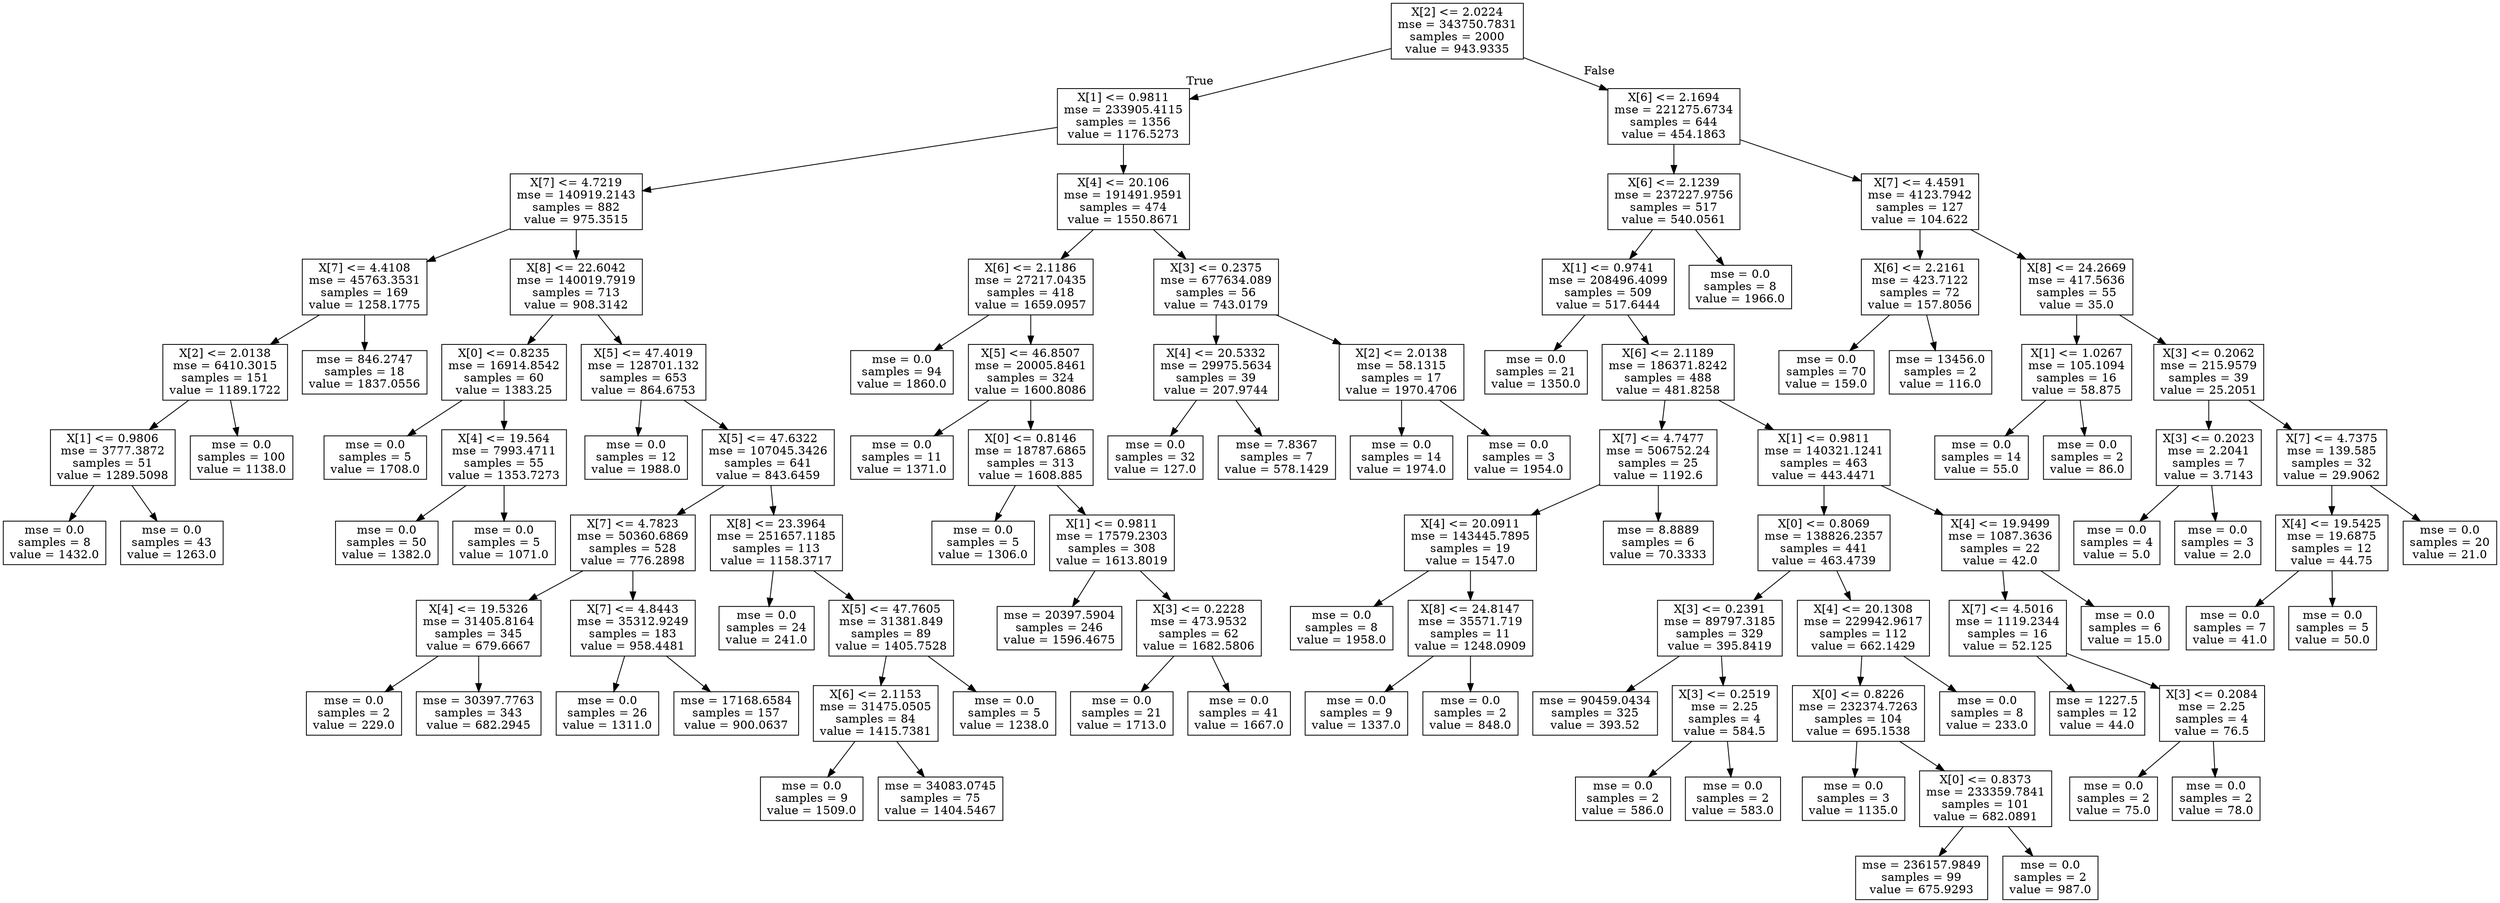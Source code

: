 digraph Tree {
node [shape=box] ;
0 [label="X[2] <= 2.0224\nmse = 343750.7831\nsamples = 2000\nvalue = 943.9335"] ;
1 [label="X[1] <= 0.9811\nmse = 233905.4115\nsamples = 1356\nvalue = 1176.5273"] ;
0 -> 1 [labeldistance=2.5, labelangle=45, headlabel="True"] ;
2 [label="X[7] <= 4.7219\nmse = 140919.2143\nsamples = 882\nvalue = 975.3515"] ;
1 -> 2 ;
3 [label="X[7] <= 4.4108\nmse = 45763.3531\nsamples = 169\nvalue = 1258.1775"] ;
2 -> 3 ;
4 [label="X[2] <= 2.0138\nmse = 6410.3015\nsamples = 151\nvalue = 1189.1722"] ;
3 -> 4 ;
5 [label="X[1] <= 0.9806\nmse = 3777.3872\nsamples = 51\nvalue = 1289.5098"] ;
4 -> 5 ;
6 [label="mse = 0.0\nsamples = 8\nvalue = 1432.0"] ;
5 -> 6 ;
7 [label="mse = 0.0\nsamples = 43\nvalue = 1263.0"] ;
5 -> 7 ;
8 [label="mse = 0.0\nsamples = 100\nvalue = 1138.0"] ;
4 -> 8 ;
9 [label="mse = 846.2747\nsamples = 18\nvalue = 1837.0556"] ;
3 -> 9 ;
10 [label="X[8] <= 22.6042\nmse = 140019.7919\nsamples = 713\nvalue = 908.3142"] ;
2 -> 10 ;
11 [label="X[0] <= 0.8235\nmse = 16914.8542\nsamples = 60\nvalue = 1383.25"] ;
10 -> 11 ;
12 [label="mse = 0.0\nsamples = 5\nvalue = 1708.0"] ;
11 -> 12 ;
13 [label="X[4] <= 19.564\nmse = 7993.4711\nsamples = 55\nvalue = 1353.7273"] ;
11 -> 13 ;
14 [label="mse = 0.0\nsamples = 50\nvalue = 1382.0"] ;
13 -> 14 ;
15 [label="mse = 0.0\nsamples = 5\nvalue = 1071.0"] ;
13 -> 15 ;
16 [label="X[5] <= 47.4019\nmse = 128701.132\nsamples = 653\nvalue = 864.6753"] ;
10 -> 16 ;
17 [label="mse = 0.0\nsamples = 12\nvalue = 1988.0"] ;
16 -> 17 ;
18 [label="X[5] <= 47.6322\nmse = 107045.3426\nsamples = 641\nvalue = 843.6459"] ;
16 -> 18 ;
19 [label="X[7] <= 4.7823\nmse = 50360.6869\nsamples = 528\nvalue = 776.2898"] ;
18 -> 19 ;
20 [label="X[4] <= 19.5326\nmse = 31405.8164\nsamples = 345\nvalue = 679.6667"] ;
19 -> 20 ;
21 [label="mse = 0.0\nsamples = 2\nvalue = 229.0"] ;
20 -> 21 ;
22 [label="mse = 30397.7763\nsamples = 343\nvalue = 682.2945"] ;
20 -> 22 ;
23 [label="X[7] <= 4.8443\nmse = 35312.9249\nsamples = 183\nvalue = 958.4481"] ;
19 -> 23 ;
24 [label="mse = 0.0\nsamples = 26\nvalue = 1311.0"] ;
23 -> 24 ;
25 [label="mse = 17168.6584\nsamples = 157\nvalue = 900.0637"] ;
23 -> 25 ;
26 [label="X[8] <= 23.3964\nmse = 251657.1185\nsamples = 113\nvalue = 1158.3717"] ;
18 -> 26 ;
27 [label="mse = 0.0\nsamples = 24\nvalue = 241.0"] ;
26 -> 27 ;
28 [label="X[5] <= 47.7605\nmse = 31381.849\nsamples = 89\nvalue = 1405.7528"] ;
26 -> 28 ;
29 [label="X[6] <= 2.1153\nmse = 31475.0505\nsamples = 84\nvalue = 1415.7381"] ;
28 -> 29 ;
30 [label="mse = 0.0\nsamples = 9\nvalue = 1509.0"] ;
29 -> 30 ;
31 [label="mse = 34083.0745\nsamples = 75\nvalue = 1404.5467"] ;
29 -> 31 ;
32 [label="mse = 0.0\nsamples = 5\nvalue = 1238.0"] ;
28 -> 32 ;
33 [label="X[4] <= 20.106\nmse = 191491.9591\nsamples = 474\nvalue = 1550.8671"] ;
1 -> 33 ;
34 [label="X[6] <= 2.1186\nmse = 27217.0435\nsamples = 418\nvalue = 1659.0957"] ;
33 -> 34 ;
35 [label="mse = 0.0\nsamples = 94\nvalue = 1860.0"] ;
34 -> 35 ;
36 [label="X[5] <= 46.8507\nmse = 20005.8461\nsamples = 324\nvalue = 1600.8086"] ;
34 -> 36 ;
37 [label="mse = 0.0\nsamples = 11\nvalue = 1371.0"] ;
36 -> 37 ;
38 [label="X[0] <= 0.8146\nmse = 18787.6865\nsamples = 313\nvalue = 1608.885"] ;
36 -> 38 ;
39 [label="mse = 0.0\nsamples = 5\nvalue = 1306.0"] ;
38 -> 39 ;
40 [label="X[1] <= 0.9811\nmse = 17579.2303\nsamples = 308\nvalue = 1613.8019"] ;
38 -> 40 ;
41 [label="mse = 20397.5904\nsamples = 246\nvalue = 1596.4675"] ;
40 -> 41 ;
42 [label="X[3] <= 0.2228\nmse = 473.9532\nsamples = 62\nvalue = 1682.5806"] ;
40 -> 42 ;
43 [label="mse = 0.0\nsamples = 21\nvalue = 1713.0"] ;
42 -> 43 ;
44 [label="mse = 0.0\nsamples = 41\nvalue = 1667.0"] ;
42 -> 44 ;
45 [label="X[3] <= 0.2375\nmse = 677634.089\nsamples = 56\nvalue = 743.0179"] ;
33 -> 45 ;
46 [label="X[4] <= 20.5332\nmse = 29975.5634\nsamples = 39\nvalue = 207.9744"] ;
45 -> 46 ;
47 [label="mse = 0.0\nsamples = 32\nvalue = 127.0"] ;
46 -> 47 ;
48 [label="mse = 7.8367\nsamples = 7\nvalue = 578.1429"] ;
46 -> 48 ;
49 [label="X[2] <= 2.0138\nmse = 58.1315\nsamples = 17\nvalue = 1970.4706"] ;
45 -> 49 ;
50 [label="mse = 0.0\nsamples = 14\nvalue = 1974.0"] ;
49 -> 50 ;
51 [label="mse = 0.0\nsamples = 3\nvalue = 1954.0"] ;
49 -> 51 ;
52 [label="X[6] <= 2.1694\nmse = 221275.6734\nsamples = 644\nvalue = 454.1863"] ;
0 -> 52 [labeldistance=2.5, labelangle=-45, headlabel="False"] ;
53 [label="X[6] <= 2.1239\nmse = 237227.9756\nsamples = 517\nvalue = 540.0561"] ;
52 -> 53 ;
54 [label="X[1] <= 0.9741\nmse = 208496.4099\nsamples = 509\nvalue = 517.6444"] ;
53 -> 54 ;
55 [label="mse = 0.0\nsamples = 21\nvalue = 1350.0"] ;
54 -> 55 ;
56 [label="X[6] <= 2.1189\nmse = 186371.8242\nsamples = 488\nvalue = 481.8258"] ;
54 -> 56 ;
57 [label="X[7] <= 4.7477\nmse = 506752.24\nsamples = 25\nvalue = 1192.6"] ;
56 -> 57 ;
58 [label="X[4] <= 20.0911\nmse = 143445.7895\nsamples = 19\nvalue = 1547.0"] ;
57 -> 58 ;
59 [label="mse = 0.0\nsamples = 8\nvalue = 1958.0"] ;
58 -> 59 ;
60 [label="X[8] <= 24.8147\nmse = 35571.719\nsamples = 11\nvalue = 1248.0909"] ;
58 -> 60 ;
61 [label="mse = 0.0\nsamples = 9\nvalue = 1337.0"] ;
60 -> 61 ;
62 [label="mse = 0.0\nsamples = 2\nvalue = 848.0"] ;
60 -> 62 ;
63 [label="mse = 8.8889\nsamples = 6\nvalue = 70.3333"] ;
57 -> 63 ;
64 [label="X[1] <= 0.9811\nmse = 140321.1241\nsamples = 463\nvalue = 443.4471"] ;
56 -> 64 ;
65 [label="X[0] <= 0.8069\nmse = 138826.2357\nsamples = 441\nvalue = 463.4739"] ;
64 -> 65 ;
66 [label="X[3] <= 0.2391\nmse = 89797.3185\nsamples = 329\nvalue = 395.8419"] ;
65 -> 66 ;
67 [label="mse = 90459.0434\nsamples = 325\nvalue = 393.52"] ;
66 -> 67 ;
68 [label="X[3] <= 0.2519\nmse = 2.25\nsamples = 4\nvalue = 584.5"] ;
66 -> 68 ;
69 [label="mse = 0.0\nsamples = 2\nvalue = 586.0"] ;
68 -> 69 ;
70 [label="mse = 0.0\nsamples = 2\nvalue = 583.0"] ;
68 -> 70 ;
71 [label="X[4] <= 20.1308\nmse = 229942.9617\nsamples = 112\nvalue = 662.1429"] ;
65 -> 71 ;
72 [label="X[0] <= 0.8226\nmse = 232374.7263\nsamples = 104\nvalue = 695.1538"] ;
71 -> 72 ;
73 [label="mse = 0.0\nsamples = 3\nvalue = 1135.0"] ;
72 -> 73 ;
74 [label="X[0] <= 0.8373\nmse = 233359.7841\nsamples = 101\nvalue = 682.0891"] ;
72 -> 74 ;
75 [label="mse = 236157.9849\nsamples = 99\nvalue = 675.9293"] ;
74 -> 75 ;
76 [label="mse = 0.0\nsamples = 2\nvalue = 987.0"] ;
74 -> 76 ;
77 [label="mse = 0.0\nsamples = 8\nvalue = 233.0"] ;
71 -> 77 ;
78 [label="X[4] <= 19.9499\nmse = 1087.3636\nsamples = 22\nvalue = 42.0"] ;
64 -> 78 ;
79 [label="X[7] <= 4.5016\nmse = 1119.2344\nsamples = 16\nvalue = 52.125"] ;
78 -> 79 ;
80 [label="mse = 1227.5\nsamples = 12\nvalue = 44.0"] ;
79 -> 80 ;
81 [label="X[3] <= 0.2084\nmse = 2.25\nsamples = 4\nvalue = 76.5"] ;
79 -> 81 ;
82 [label="mse = 0.0\nsamples = 2\nvalue = 75.0"] ;
81 -> 82 ;
83 [label="mse = 0.0\nsamples = 2\nvalue = 78.0"] ;
81 -> 83 ;
84 [label="mse = 0.0\nsamples = 6\nvalue = 15.0"] ;
78 -> 84 ;
85 [label="mse = 0.0\nsamples = 8\nvalue = 1966.0"] ;
53 -> 85 ;
86 [label="X[7] <= 4.4591\nmse = 4123.7942\nsamples = 127\nvalue = 104.622"] ;
52 -> 86 ;
87 [label="X[6] <= 2.2161\nmse = 423.7122\nsamples = 72\nvalue = 157.8056"] ;
86 -> 87 ;
88 [label="mse = 0.0\nsamples = 70\nvalue = 159.0"] ;
87 -> 88 ;
89 [label="mse = 13456.0\nsamples = 2\nvalue = 116.0"] ;
87 -> 89 ;
90 [label="X[8] <= 24.2669\nmse = 417.5636\nsamples = 55\nvalue = 35.0"] ;
86 -> 90 ;
91 [label="X[1] <= 1.0267\nmse = 105.1094\nsamples = 16\nvalue = 58.875"] ;
90 -> 91 ;
92 [label="mse = 0.0\nsamples = 14\nvalue = 55.0"] ;
91 -> 92 ;
93 [label="mse = 0.0\nsamples = 2\nvalue = 86.0"] ;
91 -> 93 ;
94 [label="X[3] <= 0.2062\nmse = 215.9579\nsamples = 39\nvalue = 25.2051"] ;
90 -> 94 ;
95 [label="X[3] <= 0.2023\nmse = 2.2041\nsamples = 7\nvalue = 3.7143"] ;
94 -> 95 ;
96 [label="mse = 0.0\nsamples = 4\nvalue = 5.0"] ;
95 -> 96 ;
97 [label="mse = 0.0\nsamples = 3\nvalue = 2.0"] ;
95 -> 97 ;
98 [label="X[7] <= 4.7375\nmse = 139.585\nsamples = 32\nvalue = 29.9062"] ;
94 -> 98 ;
99 [label="X[4] <= 19.5425\nmse = 19.6875\nsamples = 12\nvalue = 44.75"] ;
98 -> 99 ;
100 [label="mse = 0.0\nsamples = 7\nvalue = 41.0"] ;
99 -> 100 ;
101 [label="mse = 0.0\nsamples = 5\nvalue = 50.0"] ;
99 -> 101 ;
102 [label="mse = 0.0\nsamples = 20\nvalue = 21.0"] ;
98 -> 102 ;
}